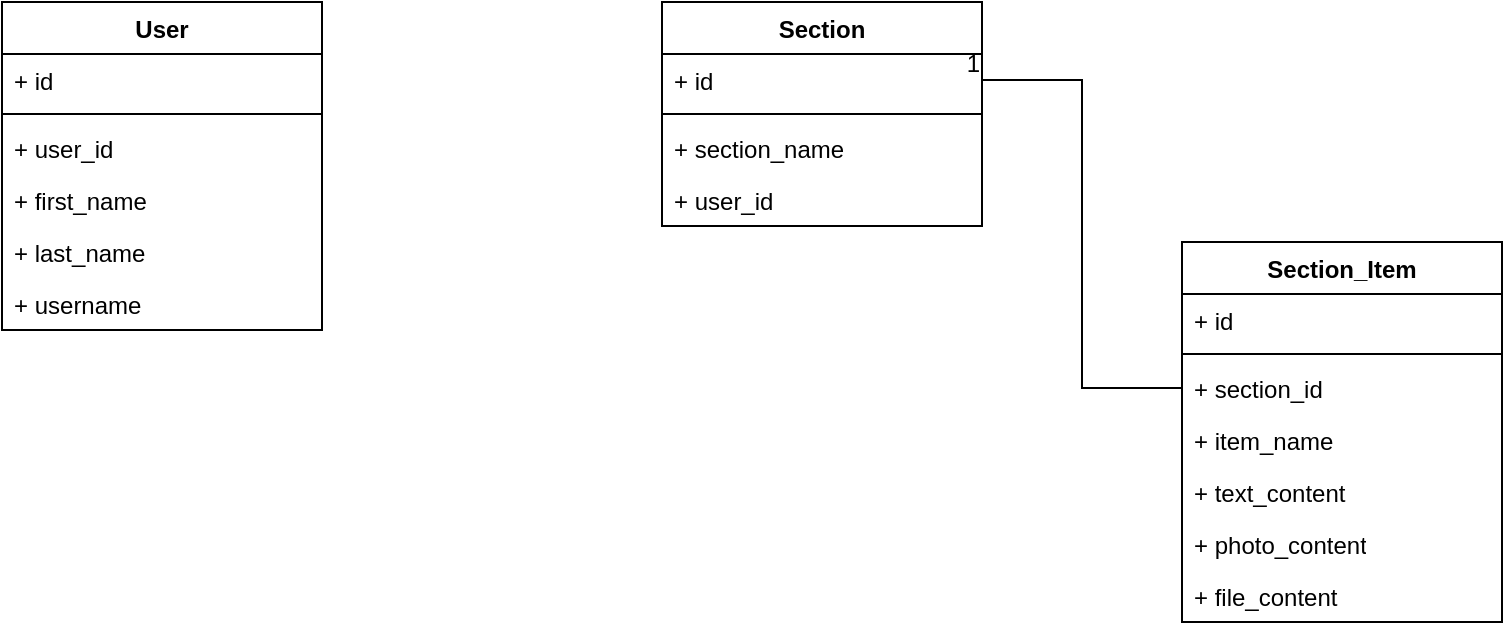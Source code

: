 <mxfile version="23.1.6" type="device">
  <diagram name="Page-1" id="c1AVlkKM8xkgS4CBYxVo">
    <mxGraphModel dx="1364" dy="919" grid="1" gridSize="10" guides="1" tooltips="1" connect="1" arrows="1" fold="1" page="0" pageScale="1" pageWidth="850" pageHeight="1100" math="0" shadow="0">
      <root>
        <mxCell id="0" />
        <mxCell id="1" parent="0" />
        <mxCell id="AmrfPxHTAyYS9CQ1YbuI-1" value="User" style="swimlane;fontStyle=1;align=center;verticalAlign=top;childLayout=stackLayout;horizontal=1;startSize=26;horizontalStack=0;resizeParent=1;resizeParentMax=0;resizeLast=0;collapsible=1;marginBottom=0;whiteSpace=wrap;html=1;fillColor=default;swimlaneLine=1;gradientColor=none;swimlaneFillColor=none;" vertex="1" parent="1">
          <mxGeometry x="70" y="100" width="160" height="164" as="geometry" />
        </mxCell>
        <mxCell id="AmrfPxHTAyYS9CQ1YbuI-14" value="+ id" style="text;strokeColor=none;fillColor=none;align=left;verticalAlign=top;spacingLeft=4;spacingRight=4;overflow=hidden;rotatable=0;points=[[0,0.5],[1,0.5]];portConstraint=eastwest;whiteSpace=wrap;html=1;" vertex="1" parent="AmrfPxHTAyYS9CQ1YbuI-1">
          <mxGeometry y="26" width="160" height="26" as="geometry" />
        </mxCell>
        <mxCell id="AmrfPxHTAyYS9CQ1YbuI-13" value="" style="line;strokeWidth=1;fillColor=none;align=left;verticalAlign=middle;spacingTop=-1;spacingLeft=3;spacingRight=3;rotatable=0;labelPosition=right;points=[];portConstraint=eastwest;strokeColor=inherit;" vertex="1" parent="AmrfPxHTAyYS9CQ1YbuI-1">
          <mxGeometry y="52" width="160" height="8" as="geometry" />
        </mxCell>
        <mxCell id="AmrfPxHTAyYS9CQ1YbuI-2" value="+ user_id" style="text;strokeColor=none;fillColor=none;align=left;verticalAlign=top;spacingLeft=4;spacingRight=4;overflow=hidden;rotatable=0;points=[[0,0.5],[1,0.5]];portConstraint=eastwest;whiteSpace=wrap;html=1;" vertex="1" parent="AmrfPxHTAyYS9CQ1YbuI-1">
          <mxGeometry y="60" width="160" height="26" as="geometry" />
        </mxCell>
        <mxCell id="AmrfPxHTAyYS9CQ1YbuI-5" value="+ first_name" style="text;strokeColor=none;fillColor=none;align=left;verticalAlign=top;spacingLeft=4;spacingRight=4;overflow=hidden;rotatable=0;points=[[0,0.5],[1,0.5]];portConstraint=eastwest;whiteSpace=wrap;html=1;" vertex="1" parent="AmrfPxHTAyYS9CQ1YbuI-1">
          <mxGeometry y="86" width="160" height="26" as="geometry" />
        </mxCell>
        <mxCell id="AmrfPxHTAyYS9CQ1YbuI-6" value="+ last_name" style="text;strokeColor=none;fillColor=none;align=left;verticalAlign=top;spacingLeft=4;spacingRight=4;overflow=hidden;rotatable=0;points=[[0,0.5],[1,0.5]];portConstraint=eastwest;whiteSpace=wrap;html=1;" vertex="1" parent="AmrfPxHTAyYS9CQ1YbuI-1">
          <mxGeometry y="112" width="160" height="26" as="geometry" />
        </mxCell>
        <mxCell id="AmrfPxHTAyYS9CQ1YbuI-7" value="+ username" style="text;strokeColor=none;fillColor=none;align=left;verticalAlign=top;spacingLeft=4;spacingRight=4;overflow=hidden;rotatable=0;points=[[0,0.5],[1,0.5]];portConstraint=eastwest;whiteSpace=wrap;html=1;" vertex="1" parent="AmrfPxHTAyYS9CQ1YbuI-1">
          <mxGeometry y="138" width="160" height="26" as="geometry" />
        </mxCell>
        <mxCell id="AmrfPxHTAyYS9CQ1YbuI-15" value="Section" style="swimlane;fontStyle=1;align=center;verticalAlign=top;childLayout=stackLayout;horizontal=1;startSize=26;horizontalStack=0;resizeParent=1;resizeParentMax=0;resizeLast=0;collapsible=1;marginBottom=0;whiteSpace=wrap;html=1;fillColor=default;swimlaneLine=1;gradientColor=none;swimlaneFillColor=none;" vertex="1" parent="1">
          <mxGeometry x="400" y="100" width="160" height="112" as="geometry" />
        </mxCell>
        <mxCell id="AmrfPxHTAyYS9CQ1YbuI-16" value="+ id" style="text;strokeColor=none;fillColor=none;align=left;verticalAlign=top;spacingLeft=4;spacingRight=4;overflow=hidden;rotatable=0;points=[[0,0.5],[1,0.5]];portConstraint=eastwest;whiteSpace=wrap;html=1;" vertex="1" parent="AmrfPxHTAyYS9CQ1YbuI-15">
          <mxGeometry y="26" width="160" height="26" as="geometry" />
        </mxCell>
        <mxCell id="AmrfPxHTAyYS9CQ1YbuI-17" value="" style="line;strokeWidth=1;fillColor=none;align=left;verticalAlign=middle;spacingTop=-1;spacingLeft=3;spacingRight=3;rotatable=0;labelPosition=right;points=[];portConstraint=eastwest;strokeColor=inherit;" vertex="1" parent="AmrfPxHTAyYS9CQ1YbuI-15">
          <mxGeometry y="52" width="160" height="8" as="geometry" />
        </mxCell>
        <mxCell id="AmrfPxHTAyYS9CQ1YbuI-19" value="+ section_name" style="text;strokeColor=none;fillColor=none;align=left;verticalAlign=top;spacingLeft=4;spacingRight=4;overflow=hidden;rotatable=0;points=[[0,0.5],[1,0.5]];portConstraint=eastwest;whiteSpace=wrap;html=1;" vertex="1" parent="AmrfPxHTAyYS9CQ1YbuI-15">
          <mxGeometry y="60" width="160" height="26" as="geometry" />
        </mxCell>
        <mxCell id="AmrfPxHTAyYS9CQ1YbuI-34" value="+ user_id" style="text;strokeColor=none;fillColor=none;align=left;verticalAlign=top;spacingLeft=4;spacingRight=4;overflow=hidden;rotatable=0;points=[[0,0.5],[1,0.5]];portConstraint=eastwest;whiteSpace=wrap;html=1;" vertex="1" parent="AmrfPxHTAyYS9CQ1YbuI-15">
          <mxGeometry y="86" width="160" height="26" as="geometry" />
        </mxCell>
        <mxCell id="AmrfPxHTAyYS9CQ1YbuI-22" value="Section_Item" style="swimlane;fontStyle=1;align=center;verticalAlign=top;childLayout=stackLayout;horizontal=1;startSize=26;horizontalStack=0;resizeParent=1;resizeParentMax=0;resizeLast=0;collapsible=1;marginBottom=0;whiteSpace=wrap;html=1;fillColor=default;swimlaneLine=1;gradientColor=none;swimlaneFillColor=none;" vertex="1" parent="1">
          <mxGeometry x="660" y="220" width="160" height="190" as="geometry" />
        </mxCell>
        <mxCell id="AmrfPxHTAyYS9CQ1YbuI-23" value="+ id" style="text;strokeColor=none;fillColor=none;align=left;verticalAlign=top;spacingLeft=4;spacingRight=4;overflow=hidden;rotatable=0;points=[[0,0.5],[1,0.5]];portConstraint=eastwest;whiteSpace=wrap;html=1;" vertex="1" parent="AmrfPxHTAyYS9CQ1YbuI-22">
          <mxGeometry y="26" width="160" height="26" as="geometry" />
        </mxCell>
        <mxCell id="AmrfPxHTAyYS9CQ1YbuI-24" value="" style="line;strokeWidth=1;fillColor=none;align=left;verticalAlign=middle;spacingTop=-1;spacingLeft=3;spacingRight=3;rotatable=0;labelPosition=right;points=[];portConstraint=eastwest;strokeColor=inherit;" vertex="1" parent="AmrfPxHTAyYS9CQ1YbuI-22">
          <mxGeometry y="52" width="160" height="8" as="geometry" />
        </mxCell>
        <mxCell id="AmrfPxHTAyYS9CQ1YbuI-26" value="+ section_id" style="text;strokeColor=none;fillColor=none;align=left;verticalAlign=top;spacingLeft=4;spacingRight=4;overflow=hidden;rotatable=0;points=[[0,0.5],[1,0.5]];portConstraint=eastwest;whiteSpace=wrap;html=1;" vertex="1" parent="AmrfPxHTAyYS9CQ1YbuI-22">
          <mxGeometry y="60" width="160" height="26" as="geometry" />
        </mxCell>
        <mxCell id="AmrfPxHTAyYS9CQ1YbuI-35" value="+ item_name" style="text;strokeColor=none;fillColor=none;align=left;verticalAlign=top;spacingLeft=4;spacingRight=4;overflow=hidden;rotatable=0;points=[[0,0.5],[1,0.5]];portConstraint=eastwest;whiteSpace=wrap;html=1;" vertex="1" parent="AmrfPxHTAyYS9CQ1YbuI-22">
          <mxGeometry y="86" width="160" height="26" as="geometry" />
        </mxCell>
        <mxCell id="AmrfPxHTAyYS9CQ1YbuI-25" value="+ text_content" style="text;strokeColor=none;fillColor=none;align=left;verticalAlign=top;spacingLeft=4;spacingRight=4;overflow=hidden;rotatable=0;points=[[0,0.5],[1,0.5]];portConstraint=eastwest;whiteSpace=wrap;html=1;" vertex="1" parent="AmrfPxHTAyYS9CQ1YbuI-22">
          <mxGeometry y="112" width="160" height="26" as="geometry" />
        </mxCell>
        <mxCell id="AmrfPxHTAyYS9CQ1YbuI-32" value="+ photo_content" style="text;strokeColor=none;fillColor=none;align=left;verticalAlign=top;spacingLeft=4;spacingRight=4;overflow=hidden;rotatable=0;points=[[0,0.5],[1,0.5]];portConstraint=eastwest;whiteSpace=wrap;html=1;" vertex="1" parent="AmrfPxHTAyYS9CQ1YbuI-22">
          <mxGeometry y="138" width="160" height="26" as="geometry" />
        </mxCell>
        <mxCell id="AmrfPxHTAyYS9CQ1YbuI-33" value="+ file_content" style="text;strokeColor=none;fillColor=none;align=left;verticalAlign=top;spacingLeft=4;spacingRight=4;overflow=hidden;rotatable=0;points=[[0,0.5],[1,0.5]];portConstraint=eastwest;whiteSpace=wrap;html=1;" vertex="1" parent="AmrfPxHTAyYS9CQ1YbuI-22">
          <mxGeometry y="164" width="160" height="26" as="geometry" />
        </mxCell>
        <mxCell id="AmrfPxHTAyYS9CQ1YbuI-29" value="" style="endArrow=none;html=1;rounded=0;edgeStyle=orthogonalEdgeStyle;" edge="1" parent="1" source="AmrfPxHTAyYS9CQ1YbuI-26" target="AmrfPxHTAyYS9CQ1YbuI-16">
          <mxGeometry relative="1" as="geometry">
            <mxPoint x="600" y="310" as="sourcePoint" />
            <mxPoint x="500" y="470" as="targetPoint" />
          </mxGeometry>
        </mxCell>
        <mxCell id="AmrfPxHTAyYS9CQ1YbuI-30" value="1" style="resizable=0;html=1;whiteSpace=wrap;align=right;verticalAlign=bottom;" connectable="0" vertex="1" parent="AmrfPxHTAyYS9CQ1YbuI-29">
          <mxGeometry x="1" relative="1" as="geometry" />
        </mxCell>
      </root>
    </mxGraphModel>
  </diagram>
</mxfile>
